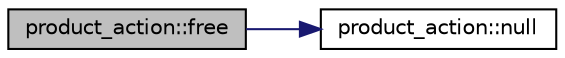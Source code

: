 digraph "product_action::free"
{
  edge [fontname="Helvetica",fontsize="10",labelfontname="Helvetica",labelfontsize="10"];
  node [fontname="Helvetica",fontsize="10",shape=record];
  rankdir="LR";
  Node2815 [label="product_action::free",height=0.2,width=0.4,color="black", fillcolor="grey75", style="filled", fontcolor="black"];
  Node2815 -> Node2816 [color="midnightblue",fontsize="10",style="solid",fontname="Helvetica"];
  Node2816 [label="product_action::null",height=0.2,width=0.4,color="black", fillcolor="white", style="filled",URL="$d8/d74/classproduct__action.html#a5a8a4c983398ab1ff4fcd6bd30d17a31"];
}
